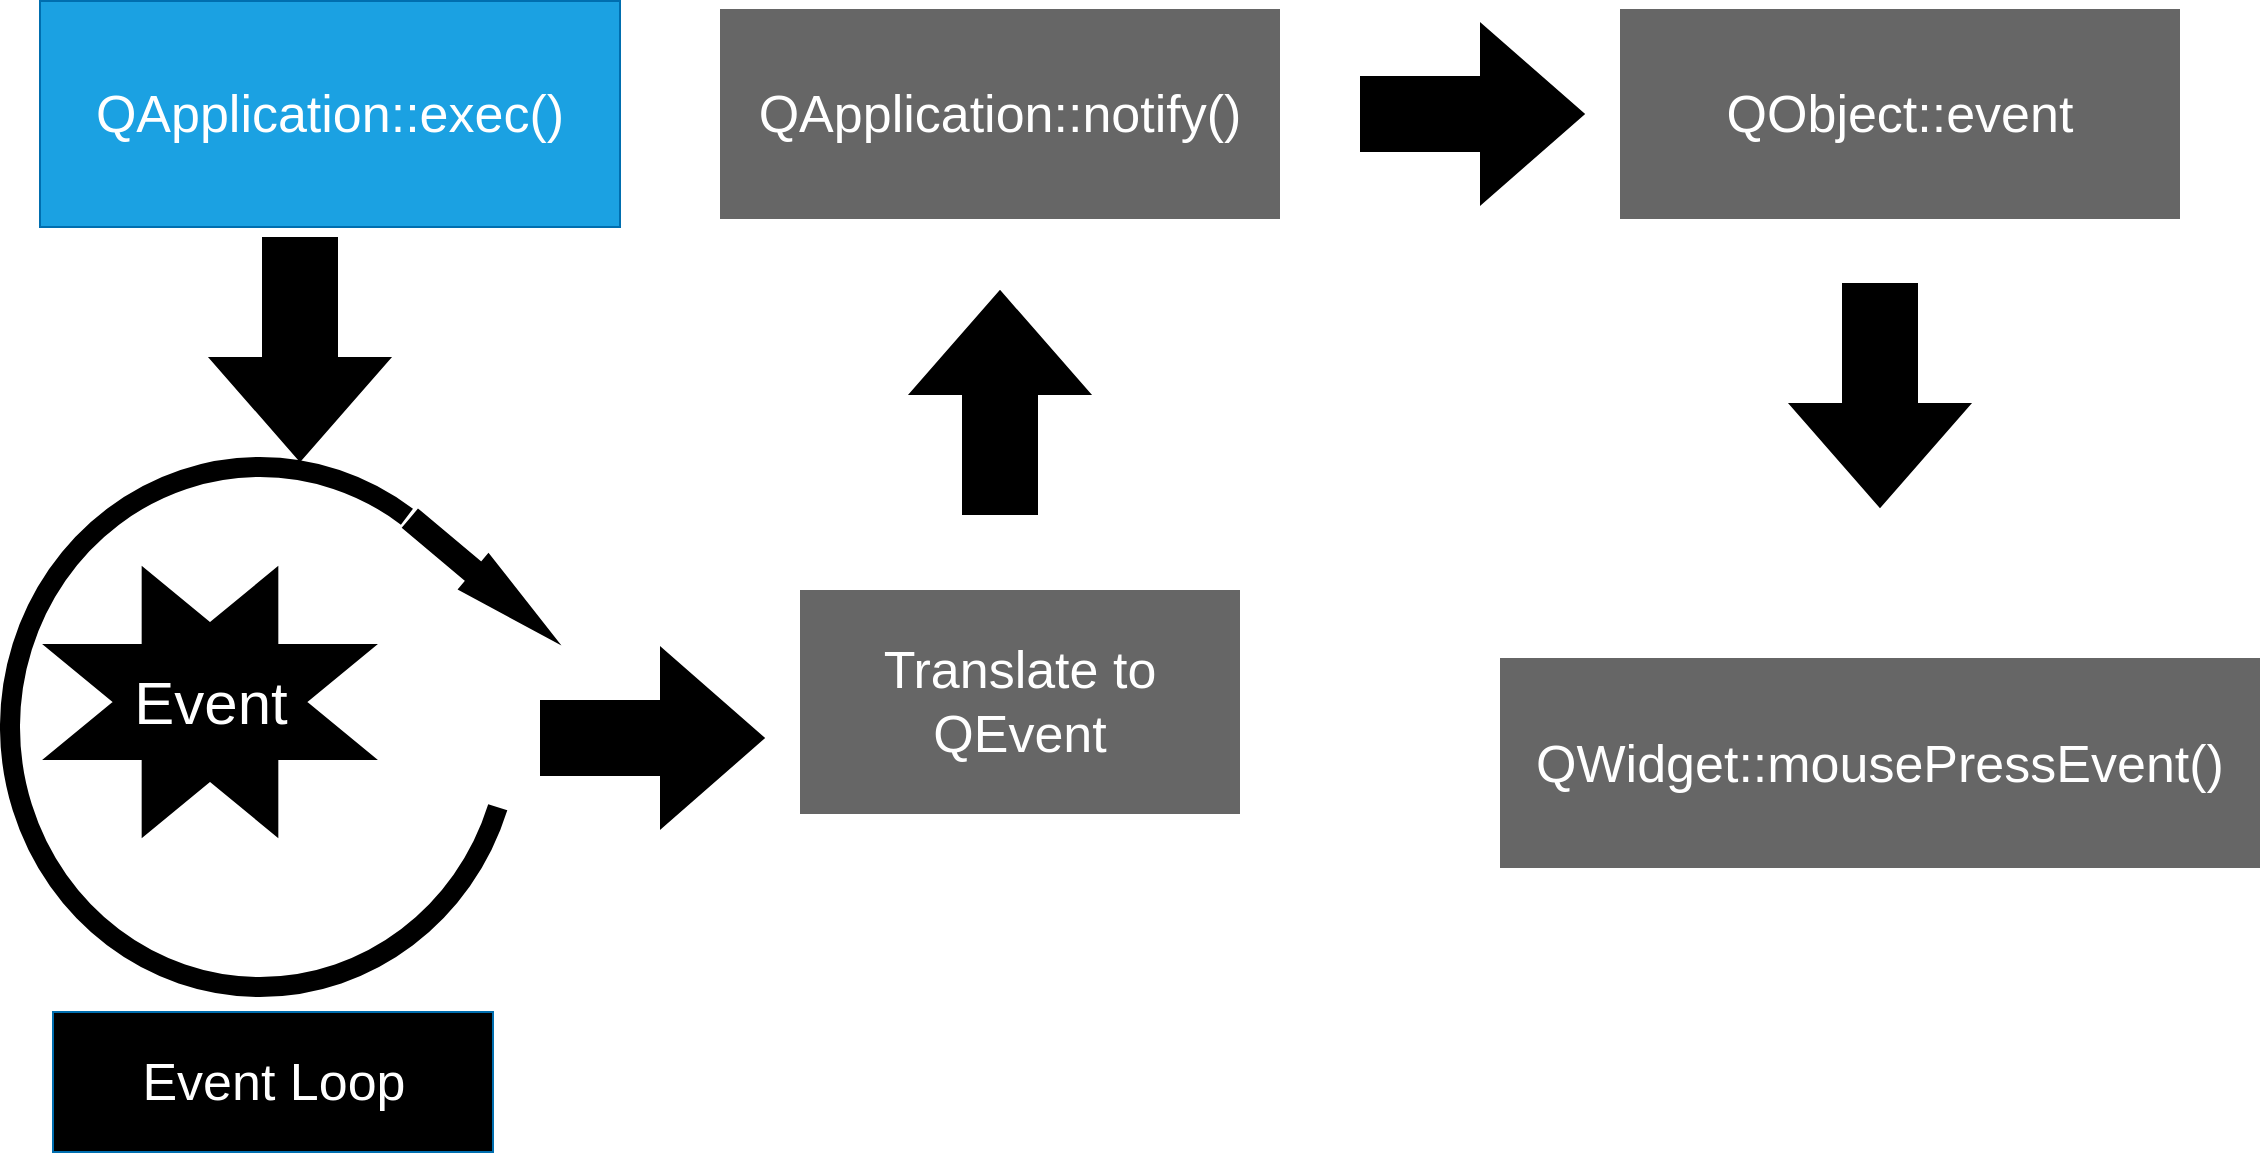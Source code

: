 <mxfile version="10.7.7" type="github"><diagram id="vogI1pNfAwl28cE4SdZt" name="Page-1"><mxGraphModel dx="1443" dy="763" grid="1" gridSize="10" guides="1" tooltips="1" connect="1" arrows="1" fold="1" page="1" pageScale="1" pageWidth="3300" pageHeight="4681" math="0" shadow="0"><root><mxCell id="0"/><mxCell id="1" parent="0"/><mxCell id="UgowZCoz4_s6VS9KUdry-1" value="&lt;font style=&quot;font-size: 26px&quot;&gt;QApplication::exec()&lt;/font&gt;" style="rounded=0;whiteSpace=wrap;html=1;fillColor=#1ba1e2;strokeColor=#006EAF;fontColor=#ffffff;" vertex="1" parent="1"><mxGeometry x="65" y="24.5" width="290" height="113" as="geometry"/></mxCell><mxCell id="UgowZCoz4_s6VS9KUdry-5" value="" style="group" vertex="1" connectable="0" parent="1"><mxGeometry x="50" y="257.5" width="250" height="260" as="geometry"/></mxCell><mxCell id="UgowZCoz4_s6VS9KUdry-3" value="" style="verticalLabelPosition=bottom;verticalAlign=top;html=1;shape=mxgraph.basic.arc;startAngle=0.3;endAngle=0.1;strokeWidth=10;" vertex="1" parent="UgowZCoz4_s6VS9KUdry-5"><mxGeometry width="250" height="260" as="geometry"/></mxCell><mxCell id="UgowZCoz4_s6VS9KUdry-4" value="" style="html=1;shadow=0;dashed=0;align=center;verticalAlign=middle;shape=mxgraph.arrows2.arrow;dy=0.6;dx=40;direction=south;notch=0;strokeWidth=6;fillColor=#000000;strokeColor=#000000;fontColor=#ffffff;rotation=-50;" vertex="1" parent="UgowZCoz4_s6VS9KUdry-5"><mxGeometry x="225" y="13" width="16.667" height="81.25" as="geometry"/></mxCell><mxCell id="UgowZCoz4_s6VS9KUdry-7" value="" style="verticalLabelPosition=bottom;verticalAlign=top;html=1;shape=mxgraph.basic.8_point_star;strokeColor=#000000;strokeWidth=10;fillColor=#000000;" vertex="1" parent="UgowZCoz4_s6VS9KUdry-5"><mxGeometry x="30" y="60" width="140" height="115" as="geometry"/></mxCell><mxCell id="UgowZCoz4_s6VS9KUdry-8" value="&lt;font style=&quot;font-size: 30px&quot; color=&quot;#ffffff&quot;&gt;Event&lt;/font&gt;" style="text;html=1;resizable=0;autosize=1;align=center;verticalAlign=middle;points=[];fillColor=none;strokeColor=none;rounded=0;" vertex="1" parent="UgowZCoz4_s6VS9KUdry-5"><mxGeometry x="55" y="107.5" width="90" height="20" as="geometry"/></mxCell><mxCell id="UgowZCoz4_s6VS9KUdry-6" value="&lt;font style=&quot;font-size: 26px&quot;&gt;Event Loop&lt;/font&gt;" style="rounded=0;whiteSpace=wrap;html=1;fillColor=#000000;strokeColor=#006EAF;fontColor=#ffffff;" vertex="1" parent="1"><mxGeometry x="71.5" y="530" width="220" height="70" as="geometry"/></mxCell><mxCell id="UgowZCoz4_s6VS9KUdry-10" value="&lt;font color=&quot;#ffffff&quot; style=&quot;font-size: 26px&quot;&gt;Translate to QEvent&lt;/font&gt;" style="rounded=0;whiteSpace=wrap;html=1;strokeColor=#666666;strokeWidth=10;fillColor=#666666;" vertex="1" parent="1"><mxGeometry x="450" y="324" width="210" height="102" as="geometry"/></mxCell><mxCell id="UgowZCoz4_s6VS9KUdry-11" value="&lt;font style=&quot;font-size: 26px&quot; color=&quot;#ffffff&quot;&gt;QApplication::notify()&lt;/font&gt;" style="rounded=0;whiteSpace=wrap;html=1;strokeColor=#666666;strokeWidth=10;fillColor=#666666;" vertex="1" parent="1"><mxGeometry x="410" y="33.5" width="270" height="95" as="geometry"/></mxCell><mxCell id="UgowZCoz4_s6VS9KUdry-12" value="&lt;font style=&quot;font-size: 26px&quot; color=&quot;#ffffff&quot;&gt;QObject::event&lt;/font&gt;" style="rounded=0;whiteSpace=wrap;html=1;strokeColor=#666666;strokeWidth=10;fillColor=#666666;" vertex="1" parent="1"><mxGeometry x="860" y="33.5" width="270" height="95" as="geometry"/></mxCell><mxCell id="UgowZCoz4_s6VS9KUdry-13" value="&lt;font style=&quot;font-size: 26px&quot; color=&quot;#ffffff&quot;&gt;QWidget::mousePressEvent()&lt;/font&gt;" style="rounded=0;whiteSpace=wrap;html=1;strokeColor=#666666;strokeWidth=10;fillColor=#666666;" vertex="1" parent="1"><mxGeometry x="800" y="358" width="370" height="95" as="geometry"/></mxCell><mxCell id="UgowZCoz4_s6VS9KUdry-15" value="" style="html=1;shadow=0;dashed=0;align=center;verticalAlign=middle;shape=mxgraph.arrows2.arrow;dy=0.6;dx=40;direction=south;notch=0;strokeColor=#000000;strokeWidth=10;fillColor=#000000;" vertex="1" parent="1"><mxGeometry x="160" y="147.5" width="70" height="100" as="geometry"/></mxCell><mxCell id="UgowZCoz4_s6VS9KUdry-17" value="" style="html=1;shadow=0;dashed=0;align=center;verticalAlign=middle;shape=mxgraph.arrows2.arrow;dy=0.6;dx=40;direction=south;notch=0;strokeColor=#000000;strokeWidth=10;fillColor=#000000;" vertex="1" parent="1"><mxGeometry x="950" y="170.5" width="70" height="100" as="geometry"/></mxCell><mxCell id="UgowZCoz4_s6VS9KUdry-18" value="" style="html=1;shadow=0;dashed=0;align=center;verticalAlign=middle;shape=mxgraph.arrows2.arrow;dy=0.6;dx=40;notch=0;strokeColor=#000000;strokeWidth=10;fillColor=#000000;" vertex="1" parent="1"><mxGeometry x="320" y="358" width="100" height="70" as="geometry"/></mxCell><mxCell id="UgowZCoz4_s6VS9KUdry-19" value="" style="html=1;shadow=0;dashed=0;align=center;verticalAlign=middle;shape=mxgraph.arrows2.arrow;dy=0.6;dx=40;direction=north;notch=0;strokeColor=#000000;strokeWidth=10;fillColor=#000000;" vertex="1" parent="1"><mxGeometry x="510" y="176.5" width="70" height="100" as="geometry"/></mxCell><mxCell id="UgowZCoz4_s6VS9KUdry-20" value="" style="html=1;shadow=0;dashed=0;align=center;verticalAlign=middle;shape=mxgraph.arrows2.arrow;dy=0.6;dx=40;notch=0;strokeColor=#000000;strokeWidth=10;fillColor=#000000;" vertex="1" parent="1"><mxGeometry x="730" y="46" width="100" height="70" as="geometry"/></mxCell></root></mxGraphModel></diagram></mxfile>